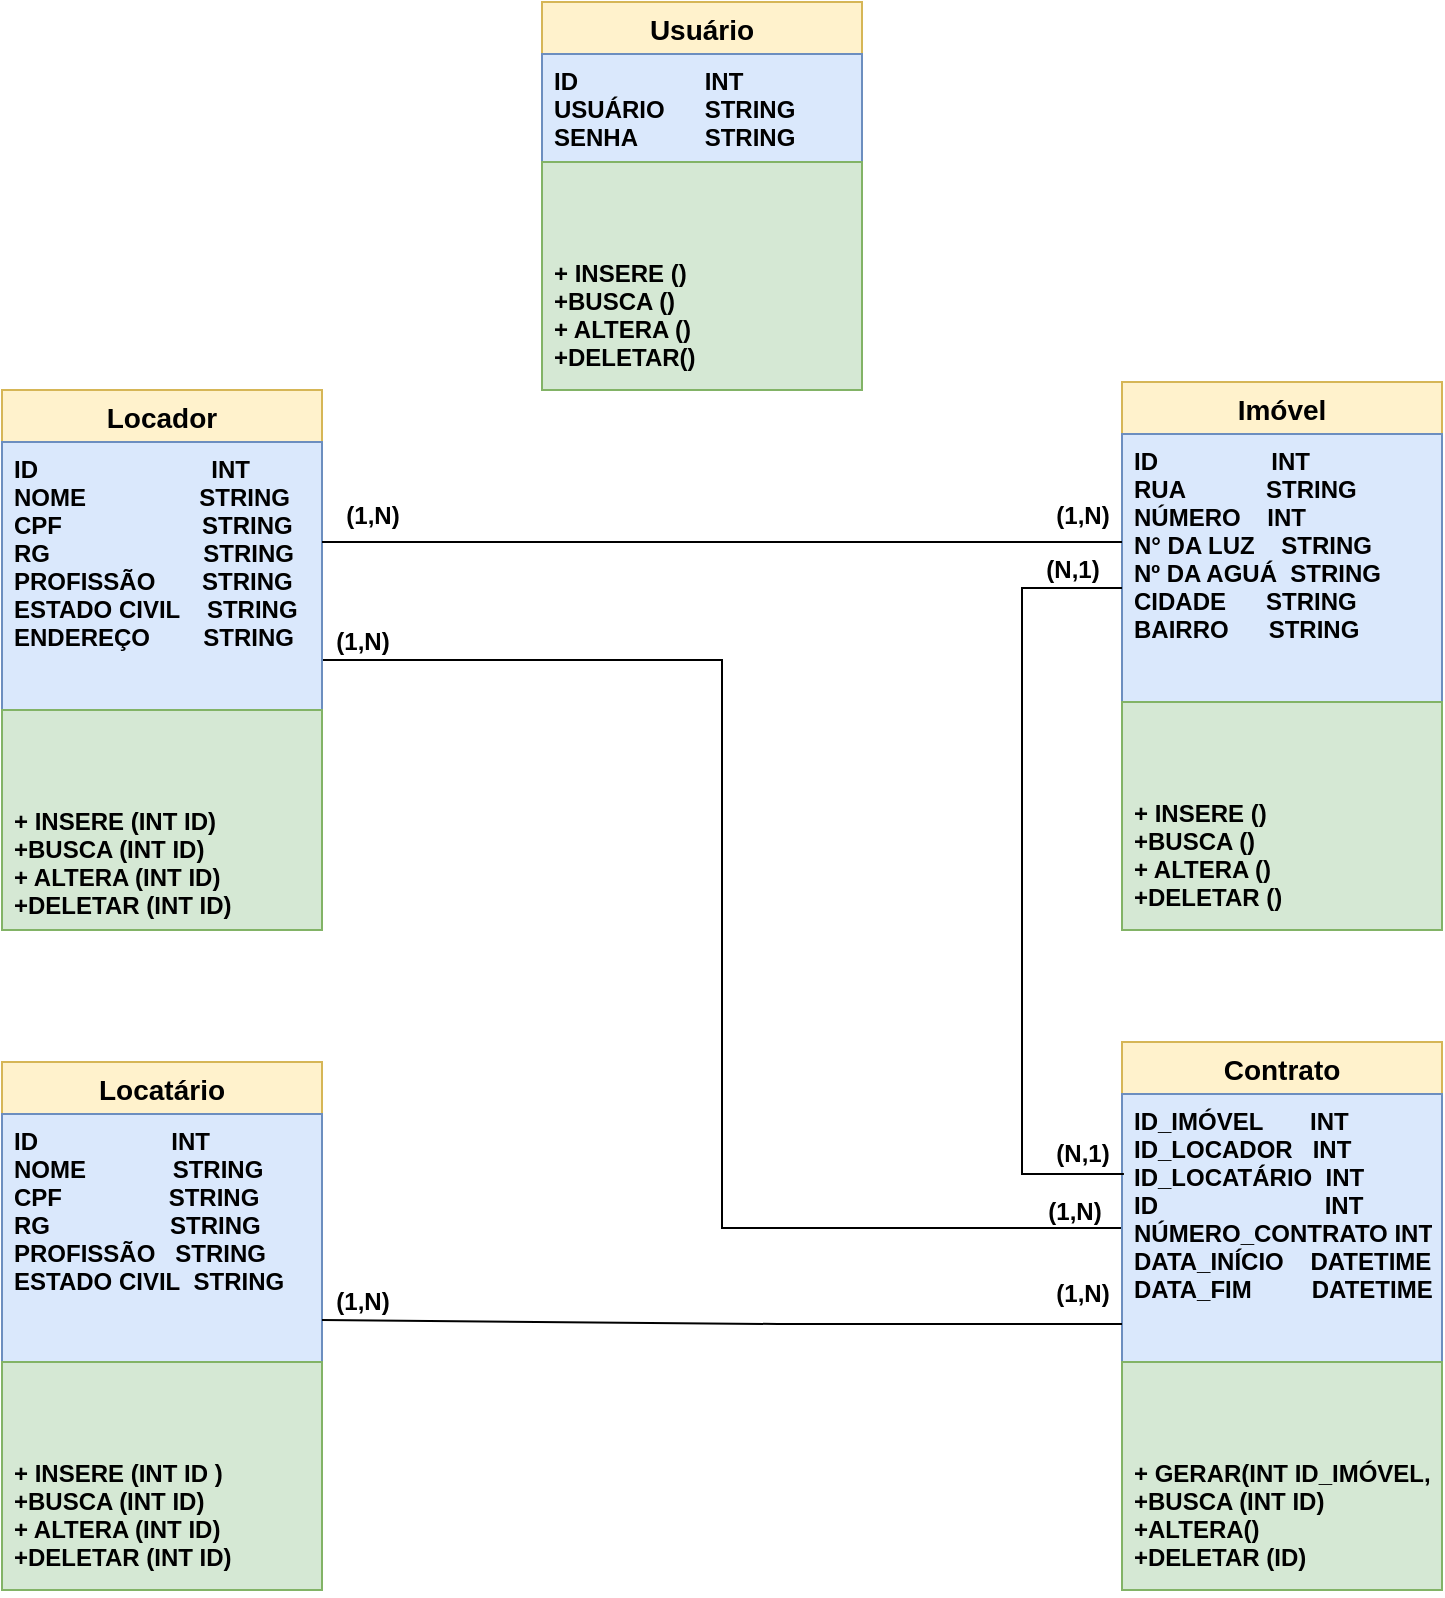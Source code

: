 <mxfile version="20.2.7" type="device"><diagram id="C5RBs43oDa-KdzZeNtuy" name="Page-1"><mxGraphModel dx="1102" dy="614" grid="1" gridSize="10" guides="1" tooltips="1" connect="1" arrows="1" fold="1" page="1" pageScale="1" pageWidth="827" pageHeight="1169" background="none" math="0" shadow="0"><root><mxCell id="WIyWlLk6GJQsqaUBKTNV-0"/><mxCell id="WIyWlLk6GJQsqaUBKTNV-1" parent="WIyWlLk6GJQsqaUBKTNV-0"/><mxCell id="vZTsyNKGXbPbZ0hHq2Wt-0" value="Usuário" style="swimlane;fontStyle=1;childLayout=stackLayout;horizontal=1;startSize=26;horizontalStack=0;resizeParent=1;resizeParentMax=0;resizeLast=0;collapsible=1;marginBottom=0;align=center;fontSize=14;fillColor=#fff2cc;strokeColor=#d6b656;" parent="WIyWlLk6GJQsqaUBKTNV-1" vertex="1"><mxGeometry x="310" y="10" width="160" height="194" as="geometry"/></mxCell><mxCell id="vZTsyNKGXbPbZ0hHq2Wt-2" value="ID                   INT&#10;USUÁRIO      STRING&#10;SENHA          STRING&#10;&#10;&#10;&#10;&#10;" style="text;strokeColor=#6c8ebf;fillColor=#dae8fc;spacingLeft=4;spacingRight=4;overflow=hidden;rotatable=0;points=[[0,0.5],[1,0.5]];portConstraint=eastwest;fontSize=12;fontStyle=1" parent="vZTsyNKGXbPbZ0hHq2Wt-0" vertex="1"><mxGeometry y="26" width="160" height="54" as="geometry"/></mxCell><mxCell id="vZTsyNKGXbPbZ0hHq2Wt-3" value="&#10;&#10;&#10;+ INSERE ()&#10;+BUSCA ()&#10;+ ALTERA ()&#10;+DELETAR()" style="text;strokeColor=#82b366;fillColor=#d5e8d4;spacingLeft=4;spacingRight=4;overflow=hidden;rotatable=0;points=[[0,0.5],[1,0.5]];portConstraint=eastwest;fontSize=12;fontStyle=1" parent="vZTsyNKGXbPbZ0hHq2Wt-0" vertex="1"><mxGeometry y="80" width="160" height="114" as="geometry"/></mxCell><mxCell id="vZTsyNKGXbPbZ0hHq2Wt-6" value="Locatário" style="swimlane;fontStyle=1;childLayout=stackLayout;horizontal=1;startSize=26;horizontalStack=0;resizeParent=1;resizeParentMax=0;resizeLast=0;collapsible=1;marginBottom=0;align=center;fontSize=14;fillColor=#fff2cc;strokeColor=#d6b656;" parent="WIyWlLk6GJQsqaUBKTNV-1" vertex="1"><mxGeometry x="40" y="540" width="160" height="264" as="geometry"/></mxCell><mxCell id="vZTsyNKGXbPbZ0hHq2Wt-8" value="ID                    INT&#10;NOME             STRING&#10;CPF                STRING&#10;RG                  STRING&#10;PROFISSÃO   STRING&#10;ESTADO CIVIL  STRING&#10;" style="text;strokeColor=#6c8ebf;fillColor=#dae8fc;spacingLeft=4;spacingRight=4;overflow=hidden;rotatable=0;points=[[0,0.5],[1,0.5]];portConstraint=eastwest;fontSize=12;fontStyle=1" parent="vZTsyNKGXbPbZ0hHq2Wt-6" vertex="1"><mxGeometry y="26" width="160" height="124" as="geometry"/></mxCell><mxCell id="vZTsyNKGXbPbZ0hHq2Wt-9" value="&#10;&#10;&#10;+ INSERE (INT ID )&#10;+BUSCA (INT ID)&#10;+ ALTERA (INT ID)&#10;+DELETAR (INT ID)" style="text;strokeColor=#82b366;fillColor=#d5e8d4;spacingLeft=4;spacingRight=4;overflow=hidden;rotatable=0;points=[[0,0.5],[1,0.5]];portConstraint=eastwest;fontSize=12;fontStyle=1" parent="vZTsyNKGXbPbZ0hHq2Wt-6" vertex="1"><mxGeometry y="150" width="160" height="114" as="geometry"/></mxCell><mxCell id="vZTsyNKGXbPbZ0hHq2Wt-36" style="edgeStyle=orthogonalEdgeStyle;rounded=0;orthogonalLoop=1;jettySize=auto;html=1;exitX=1;exitY=0.5;exitDx=0;exitDy=0;entryX=0;entryY=0.5;entryDx=0;entryDy=0;endArrow=none;endFill=0;" parent="WIyWlLk6GJQsqaUBKTNV-1" source="vZTsyNKGXbPbZ0hHq2Wt-10" target="vZTsyNKGXbPbZ0hHq2Wt-19" edge="1"><mxGeometry relative="1" as="geometry"/></mxCell><mxCell id="vZTsyNKGXbPbZ0hHq2Wt-10" value="Locador" style="swimlane;fontStyle=1;childLayout=stackLayout;horizontal=1;startSize=26;horizontalStack=0;resizeParent=1;resizeParentMax=0;resizeLast=0;collapsible=1;marginBottom=0;align=center;fontSize=14;fillColor=#fff2cc;strokeColor=#d6b656;" parent="WIyWlLk6GJQsqaUBKTNV-1" vertex="1"><mxGeometry x="40" y="204" width="160" height="270" as="geometry"/></mxCell><mxCell id="vZTsyNKGXbPbZ0hHq2Wt-11" value="ID                          INT&#10;NOME                 STRING&#10;CPF                     STRING&#10;RG                       STRING&#10;PROFISSÃO       STRING&#10;ESTADO CIVIL    STRING&#10;ENDEREÇO        STRING" style="text;strokeColor=#6c8ebf;fillColor=#dae8fc;spacingLeft=4;spacingRight=4;overflow=hidden;rotatable=0;points=[[0,0.5],[1,0.5]];portConstraint=eastwest;fontSize=12;fontStyle=1" parent="vZTsyNKGXbPbZ0hHq2Wt-10" vertex="1"><mxGeometry y="26" width="160" height="134" as="geometry"/></mxCell><mxCell id="vZTsyNKGXbPbZ0hHq2Wt-13" value="&#10;&#10;&#10;+ INSERE (INT ID)&#10;+BUSCA (INT ID)&#10;+ ALTERA (INT ID)&#10;+DELETAR (INT ID)" style="text;strokeColor=#82b366;fillColor=#d5e8d4;spacingLeft=4;spacingRight=4;overflow=hidden;rotatable=0;points=[[0,0.5],[1,0.5]];portConstraint=eastwest;fontSize=12;fontStyle=1" parent="vZTsyNKGXbPbZ0hHq2Wt-10" vertex="1"><mxGeometry y="160" width="160" height="110" as="geometry"/></mxCell><mxCell id="vZTsyNKGXbPbZ0hHq2Wt-14" value="Imóvel" style="swimlane;fontStyle=1;childLayout=stackLayout;horizontal=1;startSize=26;horizontalStack=0;resizeParent=1;resizeParentMax=0;resizeLast=0;collapsible=1;marginBottom=0;align=center;fontSize=14;fillColor=#fff2cc;strokeColor=#d6b656;" parent="WIyWlLk6GJQsqaUBKTNV-1" vertex="1"><mxGeometry x="600" y="200" width="160" height="274" as="geometry"/></mxCell><mxCell id="vZTsyNKGXbPbZ0hHq2Wt-16" value="ID                 INT &#10;RUA            STRING&#10;NÚMERO    INT &#10;N° DA LUZ    STRING&#10;Nº DA AGUÁ  STRING&#10;CIDADE      STRING&#10;BAIRRO      STRING" style="text;strokeColor=#6c8ebf;fillColor=#dae8fc;spacingLeft=4;spacingRight=4;overflow=hidden;rotatable=0;points=[[0,0.5],[1,0.5]];portConstraint=eastwest;fontSize=12;fontStyle=1" parent="vZTsyNKGXbPbZ0hHq2Wt-14" vertex="1"><mxGeometry y="26" width="160" height="134" as="geometry"/></mxCell><mxCell id="vZTsyNKGXbPbZ0hHq2Wt-17" value="&#10;&#10;&#10;+ INSERE ()&#10;+BUSCA ()&#10;+ ALTERA ()&#10;+DELETAR ()" style="text;strokeColor=#82b366;fillColor=#d5e8d4;spacingLeft=4;spacingRight=4;overflow=hidden;rotatable=0;points=[[0,0.5],[1,0.5]];portConstraint=eastwest;fontSize=12;fontStyle=1" parent="vZTsyNKGXbPbZ0hHq2Wt-14" vertex="1"><mxGeometry y="160" width="160" height="114" as="geometry"/></mxCell><mxCell id="vZTsyNKGXbPbZ0hHq2Wt-18" value="Contrato" style="swimlane;fontStyle=1;childLayout=stackLayout;horizontal=1;startSize=26;horizontalStack=0;resizeParent=1;resizeParentMax=0;resizeLast=0;collapsible=1;marginBottom=0;align=center;fontSize=14;fillColor=#fff2cc;strokeColor=#d6b656;" parent="WIyWlLk6GJQsqaUBKTNV-1" vertex="1"><mxGeometry x="600" y="530" width="160" height="274" as="geometry"/></mxCell><mxCell id="vZTsyNKGXbPbZ0hHq2Wt-19" value="ID_IMÓVEL       INT&#10;ID_LOCADOR   INT&#10;ID_LOCATÁRIO  INT&#10;ID                         INT&#10;NÚMERO_CONTRATO INT&#10;DATA_INÍCIO    DATETIME&#10;DATA_FIM         DATETIME" style="text;strokeColor=#6c8ebf;fillColor=#dae8fc;spacingLeft=4;spacingRight=4;overflow=hidden;rotatable=0;points=[[0,0.5],[1,0.5]];portConstraint=eastwest;fontSize=12;fontStyle=1" parent="vZTsyNKGXbPbZ0hHq2Wt-18" vertex="1"><mxGeometry y="26" width="160" height="134" as="geometry"/></mxCell><mxCell id="vZTsyNKGXbPbZ0hHq2Wt-20" value="&#10;&#10;&#10;+ GERAR(INT ID_IMÓVEL,INT ID_LOCADOR , INT ID_LOCATÁRIO)&#10;+BUSCA (INT ID)&#10;+ALTERA()&#10;+DELETAR (ID)" style="text;strokeColor=#82b366;fillColor=#d5e8d4;spacingLeft=4;spacingRight=4;overflow=hidden;rotatable=0;points=[[0,0.5],[1,0.5]];portConstraint=eastwest;fontSize=12;fontStyle=1" parent="vZTsyNKGXbPbZ0hHq2Wt-18" vertex="1"><mxGeometry y="160" width="160" height="114" as="geometry"/></mxCell><mxCell id="vZTsyNKGXbPbZ0hHq2Wt-21" value="" style="endArrow=none;html=1;rounded=0;exitX=1;exitY=0.373;exitDx=0;exitDy=0;exitPerimeter=0;entryX=0;entryY=0.403;entryDx=0;entryDy=0;entryPerimeter=0;" parent="WIyWlLk6GJQsqaUBKTNV-1" source="vZTsyNKGXbPbZ0hHq2Wt-11" target="vZTsyNKGXbPbZ0hHq2Wt-16" edge="1"><mxGeometry width="50" height="50" relative="1" as="geometry"><mxPoint x="350" y="280" as="sourcePoint"/><mxPoint x="440" y="280" as="targetPoint"/></mxGeometry></mxCell><mxCell id="vZTsyNKGXbPbZ0hHq2Wt-22" value="&lt;b&gt;(1,N)&lt;/b&gt;" style="text;html=1;align=center;verticalAlign=middle;resizable=0;points=[];autosize=1;strokeColor=none;fillColor=none;" parent="WIyWlLk6GJQsqaUBKTNV-1" vertex="1"><mxGeometry x="200" y="252" width="50" height="30" as="geometry"/></mxCell><mxCell id="vZTsyNKGXbPbZ0hHq2Wt-23" value="&lt;b&gt;(1,N)&lt;/b&gt;" style="text;html=1;align=center;verticalAlign=middle;resizable=0;points=[];autosize=1;strokeColor=none;fillColor=none;" parent="WIyWlLk6GJQsqaUBKTNV-1" vertex="1"><mxGeometry x="555" y="252" width="50" height="30" as="geometry"/></mxCell><mxCell id="vZTsyNKGXbPbZ0hHq2Wt-24" value="" style="endArrow=none;html=1;rounded=0;entryX=0;entryY=0.328;entryDx=0;entryDy=0;entryPerimeter=0;exitX=1;exitY=0.339;exitDx=0;exitDy=0;exitPerimeter=0;" parent="WIyWlLk6GJQsqaUBKTNV-1" edge="1"><mxGeometry width="50" height="50" relative="1" as="geometry"><mxPoint x="200" y="669.036" as="sourcePoint"/><mxPoint x="600" y="670.952" as="targetPoint"/><Array as="points"><mxPoint x="428" y="671"/></Array></mxGeometry></mxCell><mxCell id="vZTsyNKGXbPbZ0hHq2Wt-25" value="&lt;b&gt;(1,N)&lt;/b&gt;" style="text;html=1;align=center;verticalAlign=middle;resizable=0;points=[];autosize=1;strokeColor=none;fillColor=none;" parent="WIyWlLk6GJQsqaUBKTNV-1" vertex="1"><mxGeometry x="195" y="645" width="50" height="30" as="geometry"/></mxCell><mxCell id="vZTsyNKGXbPbZ0hHq2Wt-26" value="&lt;b&gt;(1,N)&lt;/b&gt;" style="text;html=1;align=center;verticalAlign=middle;resizable=0;points=[];autosize=1;strokeColor=none;fillColor=none;" parent="WIyWlLk6GJQsqaUBKTNV-1" vertex="1"><mxGeometry x="555" y="641" width="50" height="30" as="geometry"/></mxCell><mxCell id="vZTsyNKGXbPbZ0hHq2Wt-37" style="edgeStyle=orthogonalEdgeStyle;rounded=0;orthogonalLoop=1;jettySize=auto;html=1;exitX=0;exitY=0.5;exitDx=0;exitDy=0;entryX=0.006;entryY=0.224;entryDx=0;entryDy=0;entryPerimeter=0;endArrow=none;endFill=0;" parent="WIyWlLk6GJQsqaUBKTNV-1" edge="1"><mxGeometry relative="1" as="geometry"><mxPoint x="600" y="303" as="sourcePoint"/><mxPoint x="600.96" y="596.016" as="targetPoint"/><Array as="points"><mxPoint x="550" y="303"/><mxPoint x="550" y="596"/></Array></mxGeometry></mxCell><mxCell id="vZTsyNKGXbPbZ0hHq2Wt-38" value="&lt;b&gt;(1,N)&lt;/b&gt;" style="text;html=1;align=center;verticalAlign=middle;resizable=0;points=[];autosize=1;strokeColor=none;fillColor=none;" parent="WIyWlLk6GJQsqaUBKTNV-1" vertex="1"><mxGeometry x="195" y="315" width="50" height="30" as="geometry"/></mxCell><mxCell id="vZTsyNKGXbPbZ0hHq2Wt-39" value="&lt;b&gt;(1,N)&lt;/b&gt;" style="text;html=1;align=center;verticalAlign=middle;resizable=0;points=[];autosize=1;strokeColor=none;fillColor=none;" parent="WIyWlLk6GJQsqaUBKTNV-1" vertex="1"><mxGeometry x="551" y="600" width="50" height="30" as="geometry"/></mxCell><mxCell id="vZTsyNKGXbPbZ0hHq2Wt-41" value="&lt;b&gt;(N,1)&lt;/b&gt;" style="text;html=1;align=center;verticalAlign=middle;resizable=0;points=[];autosize=1;strokeColor=none;fillColor=none;" parent="WIyWlLk6GJQsqaUBKTNV-1" vertex="1"><mxGeometry x="550" y="279" width="50" height="30" as="geometry"/></mxCell><mxCell id="vZTsyNKGXbPbZ0hHq2Wt-44" value="&lt;b&gt;(N,1)&lt;/b&gt;" style="text;html=1;align=center;verticalAlign=middle;resizable=0;points=[];autosize=1;strokeColor=none;fillColor=none;" parent="WIyWlLk6GJQsqaUBKTNV-1" vertex="1"><mxGeometry x="555" y="571" width="50" height="30" as="geometry"/></mxCell></root></mxGraphModel></diagram></mxfile>